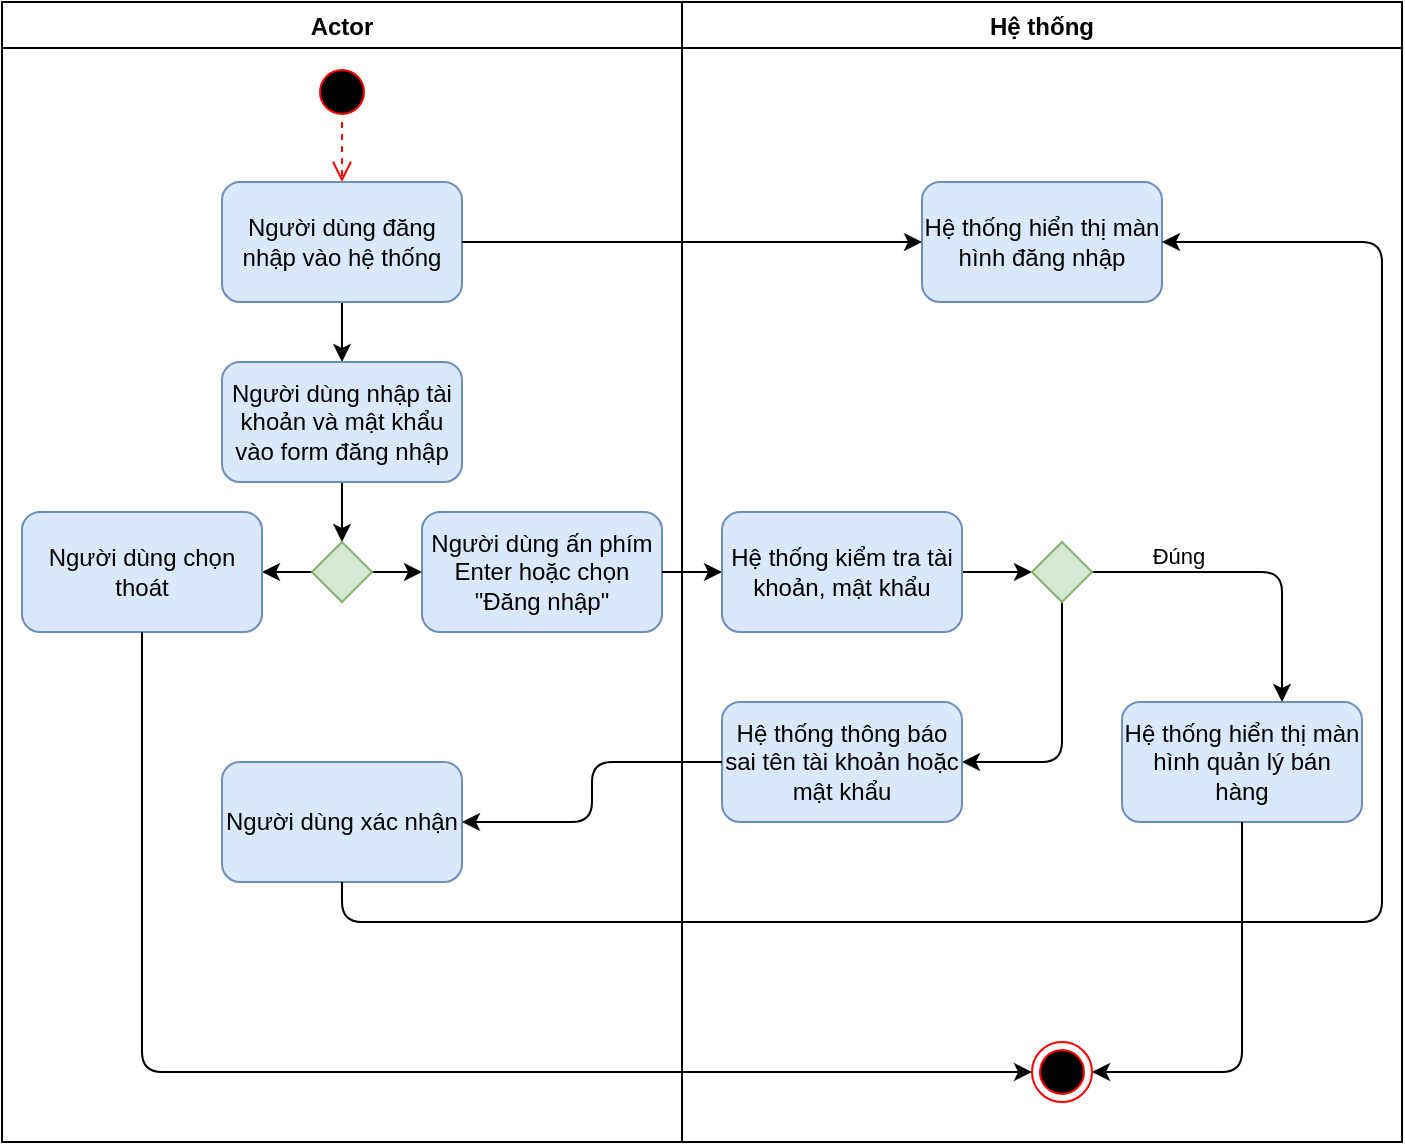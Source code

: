 <mxfile version="13.7.7" type="github">
  <diagram name="Page-1" id="e7e014a7-5840-1c2e-5031-d8a46d1fe8dd">
    <mxGraphModel dx="1422" dy="721" grid="1" gridSize="10" guides="1" tooltips="1" connect="1" arrows="1" fold="1" page="1" pageScale="1" pageWidth="1169" pageHeight="826" background="#ffffff" math="0" shadow="0">
      <root>
        <mxCell id="0" />
        <mxCell id="1" parent="0" />
        <mxCell id="KssglWrPI-wohfVkcNaa-48" value="Actor" style="swimlane;startSize=23;" vertex="1" parent="1">
          <mxGeometry x="180" y="190" width="340" height="570" as="geometry" />
        </mxCell>
        <mxCell id="KssglWrPI-wohfVkcNaa-50" value="" style="ellipse;html=1;shape=startState;fillColor=#000000;strokeColor=#ff0000;" vertex="1" parent="KssglWrPI-wohfVkcNaa-48">
          <mxGeometry x="155" y="30" width="30" height="30" as="geometry" />
        </mxCell>
        <mxCell id="KssglWrPI-wohfVkcNaa-51" value="" style="edgeStyle=orthogonalEdgeStyle;html=1;verticalAlign=bottom;endArrow=open;endSize=8;strokeColor=#ff0000;dashed=1;" edge="1" source="KssglWrPI-wohfVkcNaa-50" parent="KssglWrPI-wohfVkcNaa-48">
          <mxGeometry relative="1" as="geometry">
            <mxPoint x="170" y="90" as="targetPoint" />
          </mxGeometry>
        </mxCell>
        <mxCell id="KssglWrPI-wohfVkcNaa-56" style="edgeStyle=orthogonalEdgeStyle;rounded=0;orthogonalLoop=1;jettySize=auto;html=1;exitX=0.5;exitY=1;exitDx=0;exitDy=0;entryX=0.5;entryY=0;entryDx=0;entryDy=0;startArrow=none;startFill=0;endArrow=classic;endFill=1;" edge="1" parent="KssglWrPI-wohfVkcNaa-48" source="KssglWrPI-wohfVkcNaa-52" target="KssglWrPI-wohfVkcNaa-55">
          <mxGeometry relative="1" as="geometry" />
        </mxCell>
        <mxCell id="KssglWrPI-wohfVkcNaa-52" value="Người dùng đăng nhập vào hệ thống" style="rounded=1;whiteSpace=wrap;html=1;fillColor=#dae8fc;strokeColor=#6c8ebf;" vertex="1" parent="KssglWrPI-wohfVkcNaa-48">
          <mxGeometry x="110" y="90" width="120" height="60" as="geometry" />
        </mxCell>
        <mxCell id="KssglWrPI-wohfVkcNaa-68" style="edgeStyle=orthogonalEdgeStyle;rounded=0;orthogonalLoop=1;jettySize=auto;html=1;exitX=0.5;exitY=1;exitDx=0;exitDy=0;entryX=0.5;entryY=0;entryDx=0;entryDy=0;startArrow=none;startFill=0;endArrow=classic;endFill=1;" edge="1" parent="KssglWrPI-wohfVkcNaa-48" source="KssglWrPI-wohfVkcNaa-55" target="KssglWrPI-wohfVkcNaa-67">
          <mxGeometry relative="1" as="geometry" />
        </mxCell>
        <mxCell id="KssglWrPI-wohfVkcNaa-55" value="Người dùng nhập tài khoản và mật khẩu vào form đăng nhập" style="rounded=1;whiteSpace=wrap;html=1;fillColor=#dae8fc;strokeColor=#6c8ebf;" vertex="1" parent="KssglWrPI-wohfVkcNaa-48">
          <mxGeometry x="110" y="180" width="120" height="60" as="geometry" />
        </mxCell>
        <mxCell id="KssglWrPI-wohfVkcNaa-57" value="Người dùng ấn phím Enter hoặc chọn &quot;Đăng nhập&quot;" style="rounded=1;whiteSpace=wrap;html=1;fillColor=#dae8fc;strokeColor=#6c8ebf;" vertex="1" parent="KssglWrPI-wohfVkcNaa-48">
          <mxGeometry x="210" y="255" width="120" height="60" as="geometry" />
        </mxCell>
        <mxCell id="KssglWrPI-wohfVkcNaa-81" style="edgeStyle=orthogonalEdgeStyle;rounded=0;orthogonalLoop=1;jettySize=auto;html=1;exitX=0;exitY=0.5;exitDx=0;exitDy=0;entryX=1;entryY=0.5;entryDx=0;entryDy=0;startArrow=none;startFill=0;endArrow=classic;endFill=1;" edge="1" parent="KssglWrPI-wohfVkcNaa-48" source="KssglWrPI-wohfVkcNaa-67" target="KssglWrPI-wohfVkcNaa-70">
          <mxGeometry relative="1" as="geometry" />
        </mxCell>
        <mxCell id="KssglWrPI-wohfVkcNaa-83" style="edgeStyle=orthogonalEdgeStyle;rounded=0;orthogonalLoop=1;jettySize=auto;html=1;exitX=1;exitY=0.5;exitDx=0;exitDy=0;startArrow=none;startFill=0;endArrow=classic;endFill=1;" edge="1" parent="KssglWrPI-wohfVkcNaa-48" source="KssglWrPI-wohfVkcNaa-67" target="KssglWrPI-wohfVkcNaa-57">
          <mxGeometry relative="1" as="geometry" />
        </mxCell>
        <mxCell id="KssglWrPI-wohfVkcNaa-67" value="" style="rhombus;whiteSpace=wrap;html=1;fillColor=#d5e8d4;strokeColor=#82b366;" vertex="1" parent="KssglWrPI-wohfVkcNaa-48">
          <mxGeometry x="155" y="270" width="30" height="30" as="geometry" />
        </mxCell>
        <mxCell id="KssglWrPI-wohfVkcNaa-70" value="Người dùng chọn thoát" style="rounded=1;whiteSpace=wrap;html=1;fillColor=#dae8fc;strokeColor=#6c8ebf;" vertex="1" parent="KssglWrPI-wohfVkcNaa-48">
          <mxGeometry x="10" y="255" width="120" height="60" as="geometry" />
        </mxCell>
        <mxCell id="KssglWrPI-wohfVkcNaa-85" value="Người dùng xác nhận" style="rounded=1;whiteSpace=wrap;html=1;fillColor=#dae8fc;strokeColor=#6c8ebf;" vertex="1" parent="KssglWrPI-wohfVkcNaa-48">
          <mxGeometry x="110" y="380" width="120" height="60" as="geometry" />
        </mxCell>
        <mxCell id="KssglWrPI-wohfVkcNaa-49" value="Hệ thống" style="swimlane;" vertex="1" parent="1">
          <mxGeometry x="520" y="190" width="360" height="570" as="geometry" />
        </mxCell>
        <mxCell id="KssglWrPI-wohfVkcNaa-53" value="Hệ thống hiển thị màn hình đăng nhập" style="rounded=1;whiteSpace=wrap;html=1;fillColor=#dae8fc;strokeColor=#6c8ebf;" vertex="1" parent="KssglWrPI-wohfVkcNaa-49">
          <mxGeometry x="120" y="90" width="120" height="60" as="geometry" />
        </mxCell>
        <mxCell id="KssglWrPI-wohfVkcNaa-75" style="edgeStyle=orthogonalEdgeStyle;rounded=0;orthogonalLoop=1;jettySize=auto;html=1;exitX=1;exitY=0.5;exitDx=0;exitDy=0;entryX=0;entryY=0.5;entryDx=0;entryDy=0;startArrow=none;startFill=0;endArrow=classic;endFill=1;" edge="1" parent="KssglWrPI-wohfVkcNaa-49" source="KssglWrPI-wohfVkcNaa-60" target="KssglWrPI-wohfVkcNaa-74">
          <mxGeometry relative="1" as="geometry" />
        </mxCell>
        <mxCell id="KssglWrPI-wohfVkcNaa-60" value="Hệ thống kiểm tra tài khoản, mật khẩu" style="rounded=1;whiteSpace=wrap;html=1;fillColor=#dae8fc;strokeColor=#6c8ebf;" vertex="1" parent="KssglWrPI-wohfVkcNaa-49">
          <mxGeometry x="20" y="255" width="120" height="60" as="geometry" />
        </mxCell>
        <mxCell id="KssglWrPI-wohfVkcNaa-61" value="Hệ thống hiển thị màn hình quản lý bán hàng" style="rounded=1;whiteSpace=wrap;html=1;fillColor=#dae8fc;strokeColor=#6c8ebf;" vertex="1" parent="KssglWrPI-wohfVkcNaa-49">
          <mxGeometry x="220" y="350" width="120" height="60" as="geometry" />
        </mxCell>
        <mxCell id="KssglWrPI-wohfVkcNaa-76" style="edgeStyle=orthogonalEdgeStyle;rounded=1;orthogonalLoop=1;jettySize=auto;html=1;exitX=1;exitY=0.5;exitDx=0;exitDy=0;startArrow=none;startFill=0;endArrow=classic;endFill=1;" edge="1" parent="KssglWrPI-wohfVkcNaa-49" source="KssglWrPI-wohfVkcNaa-74" target="KssglWrPI-wohfVkcNaa-61">
          <mxGeometry relative="1" as="geometry">
            <Array as="points">
              <mxPoint x="300" y="285" />
            </Array>
          </mxGeometry>
        </mxCell>
        <mxCell id="KssglWrPI-wohfVkcNaa-77" value="Đúng" style="edgeLabel;html=1;align=center;verticalAlign=middle;resizable=0;points=[];" vertex="1" connectable="0" parent="KssglWrPI-wohfVkcNaa-76">
          <mxGeometry x="-0.733" y="-1" relative="1" as="geometry">
            <mxPoint x="21" y="-9.44" as="offset" />
          </mxGeometry>
        </mxCell>
        <mxCell id="KssglWrPI-wohfVkcNaa-91" style="edgeStyle=orthogonalEdgeStyle;rounded=1;orthogonalLoop=1;jettySize=auto;html=1;exitX=0.5;exitY=1;exitDx=0;exitDy=0;entryX=1;entryY=0.5;entryDx=0;entryDy=0;startArrow=none;startFill=0;endArrow=classic;endFill=1;" edge="1" parent="KssglWrPI-wohfVkcNaa-49" source="KssglWrPI-wohfVkcNaa-74" target="KssglWrPI-wohfVkcNaa-78">
          <mxGeometry relative="1" as="geometry" />
        </mxCell>
        <mxCell id="KssglWrPI-wohfVkcNaa-74" value="" style="rhombus;whiteSpace=wrap;html=1;fillColor=#d5e8d4;strokeColor=#82b366;" vertex="1" parent="KssglWrPI-wohfVkcNaa-49">
          <mxGeometry x="175" y="270" width="30" height="30" as="geometry" />
        </mxCell>
        <mxCell id="KssglWrPI-wohfVkcNaa-78" value="Hệ thống thông báo sai tên tài khoản hoặc mật khẩu" style="rounded=1;whiteSpace=wrap;html=1;fillColor=#dae8fc;strokeColor=#6c8ebf;" vertex="1" parent="KssglWrPI-wohfVkcNaa-49">
          <mxGeometry x="20" y="350" width="120" height="60" as="geometry" />
        </mxCell>
        <mxCell id="KssglWrPI-wohfVkcNaa-65" value="" style="ellipse;html=1;shape=endState;fillColor=#000000;strokeColor=#ff0000;" vertex="1" parent="KssglWrPI-wohfVkcNaa-49">
          <mxGeometry x="175" y="520" width="30" height="30" as="geometry" />
        </mxCell>
        <mxCell id="KssglWrPI-wohfVkcNaa-66" style="edgeStyle=orthogonalEdgeStyle;rounded=1;orthogonalLoop=1;jettySize=auto;html=1;exitX=0.5;exitY=1;exitDx=0;exitDy=0;startArrow=none;startFill=0;endArrow=classic;endFill=1;" edge="1" parent="KssglWrPI-wohfVkcNaa-49" source="KssglWrPI-wohfVkcNaa-61" target="KssglWrPI-wohfVkcNaa-65">
          <mxGeometry relative="1" as="geometry">
            <Array as="points">
              <mxPoint x="280" y="535" />
            </Array>
          </mxGeometry>
        </mxCell>
        <mxCell id="KssglWrPI-wohfVkcNaa-54" style="edgeStyle=orthogonalEdgeStyle;rounded=0;orthogonalLoop=1;jettySize=auto;html=1;exitX=1;exitY=0.5;exitDx=0;exitDy=0;entryX=0;entryY=0.5;entryDx=0;entryDy=0;startArrow=none;startFill=0;endArrow=classic;endFill=1;" edge="1" parent="1" source="KssglWrPI-wohfVkcNaa-52" target="KssglWrPI-wohfVkcNaa-53">
          <mxGeometry relative="1" as="geometry" />
        </mxCell>
        <mxCell id="KssglWrPI-wohfVkcNaa-62" style="edgeStyle=orthogonalEdgeStyle;rounded=0;orthogonalLoop=1;jettySize=auto;html=1;exitX=1;exitY=0.5;exitDx=0;exitDy=0;entryX=0;entryY=0.5;entryDx=0;entryDy=0;startArrow=none;startFill=0;endArrow=classic;endFill=1;" edge="1" parent="1" source="KssglWrPI-wohfVkcNaa-57" target="KssglWrPI-wohfVkcNaa-60">
          <mxGeometry relative="1" as="geometry" />
        </mxCell>
        <mxCell id="KssglWrPI-wohfVkcNaa-72" style="edgeStyle=orthogonalEdgeStyle;orthogonalLoop=1;jettySize=auto;html=1;exitX=0.5;exitY=1;exitDx=0;exitDy=0;entryX=0;entryY=0.5;entryDx=0;entryDy=0;startArrow=none;startFill=0;endArrow=classic;endFill=1;rounded=1;" edge="1" parent="1" source="KssglWrPI-wohfVkcNaa-70" target="KssglWrPI-wohfVkcNaa-65">
          <mxGeometry relative="1" as="geometry">
            <Array as="points">
              <mxPoint x="250" y="725" />
            </Array>
          </mxGeometry>
        </mxCell>
        <mxCell id="KssglWrPI-wohfVkcNaa-86" style="edgeStyle=orthogonalEdgeStyle;rounded=1;orthogonalLoop=1;jettySize=auto;html=1;exitX=0;exitY=0.5;exitDx=0;exitDy=0;entryX=1;entryY=0.5;entryDx=0;entryDy=0;startArrow=none;startFill=0;endArrow=classic;endFill=1;" edge="1" parent="1" source="KssglWrPI-wohfVkcNaa-78" target="KssglWrPI-wohfVkcNaa-85">
          <mxGeometry relative="1" as="geometry" />
        </mxCell>
        <mxCell id="KssglWrPI-wohfVkcNaa-87" style="edgeStyle=orthogonalEdgeStyle;rounded=1;orthogonalLoop=1;jettySize=auto;html=1;exitX=0.5;exitY=1;exitDx=0;exitDy=0;entryX=1;entryY=0.5;entryDx=0;entryDy=0;startArrow=none;startFill=0;endArrow=classic;endFill=1;" edge="1" parent="1" source="KssglWrPI-wohfVkcNaa-85" target="KssglWrPI-wohfVkcNaa-53">
          <mxGeometry relative="1" as="geometry">
            <Array as="points">
              <mxPoint x="350" y="650" />
              <mxPoint x="870" y="650" />
              <mxPoint x="870" y="310" />
            </Array>
          </mxGeometry>
        </mxCell>
      </root>
    </mxGraphModel>
  </diagram>
</mxfile>
